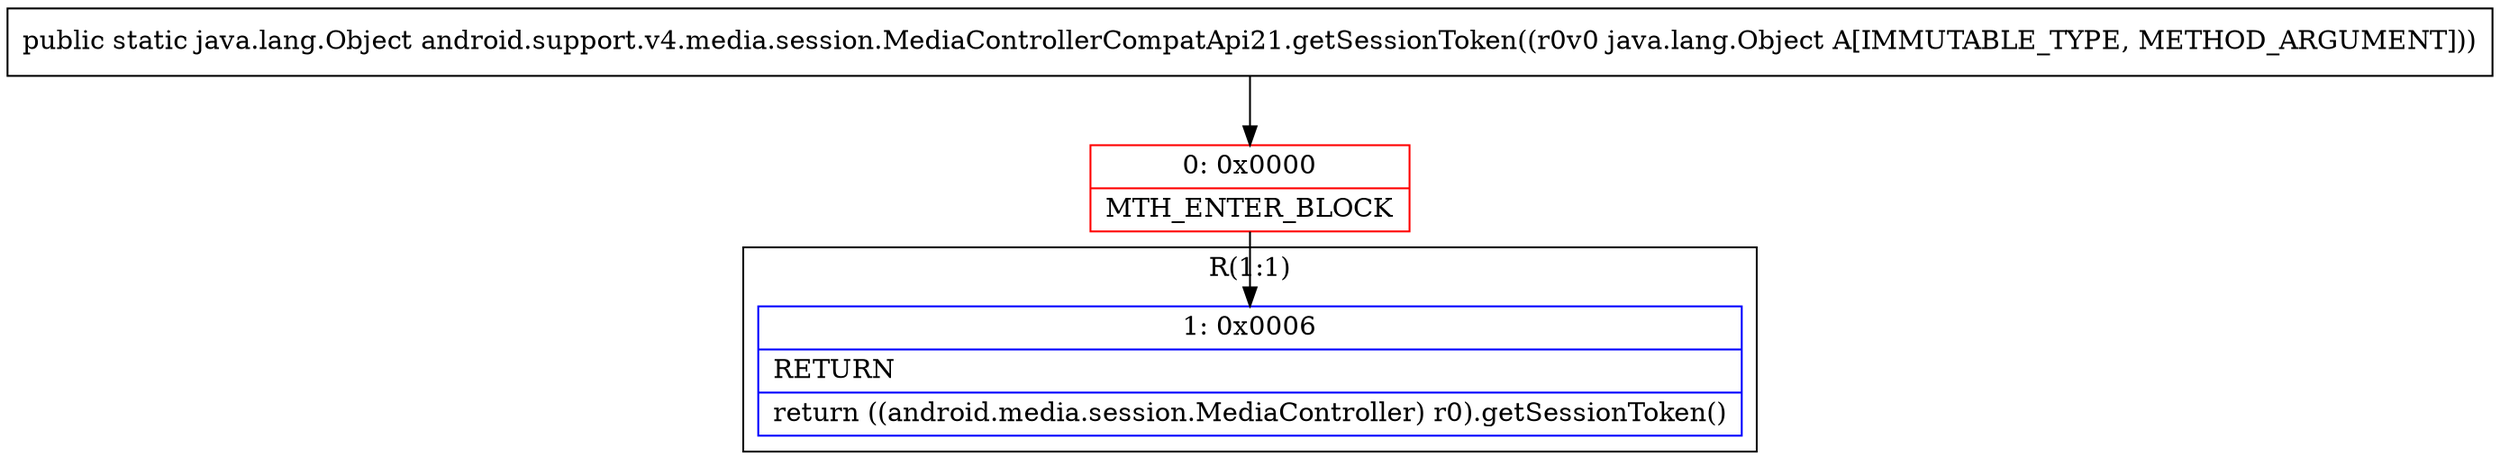 digraph "CFG forandroid.support.v4.media.session.MediaControllerCompatApi21.getSessionToken(Ljava\/lang\/Object;)Ljava\/lang\/Object;" {
subgraph cluster_Region_1058142453 {
label = "R(1:1)";
node [shape=record,color=blue];
Node_1 [shape=record,label="{1\:\ 0x0006|RETURN\l|return ((android.media.session.MediaController) r0).getSessionToken()\l}"];
}
Node_0 [shape=record,color=red,label="{0\:\ 0x0000|MTH_ENTER_BLOCK\l}"];
MethodNode[shape=record,label="{public static java.lang.Object android.support.v4.media.session.MediaControllerCompatApi21.getSessionToken((r0v0 java.lang.Object A[IMMUTABLE_TYPE, METHOD_ARGUMENT])) }"];
MethodNode -> Node_0;
Node_0 -> Node_1;
}

